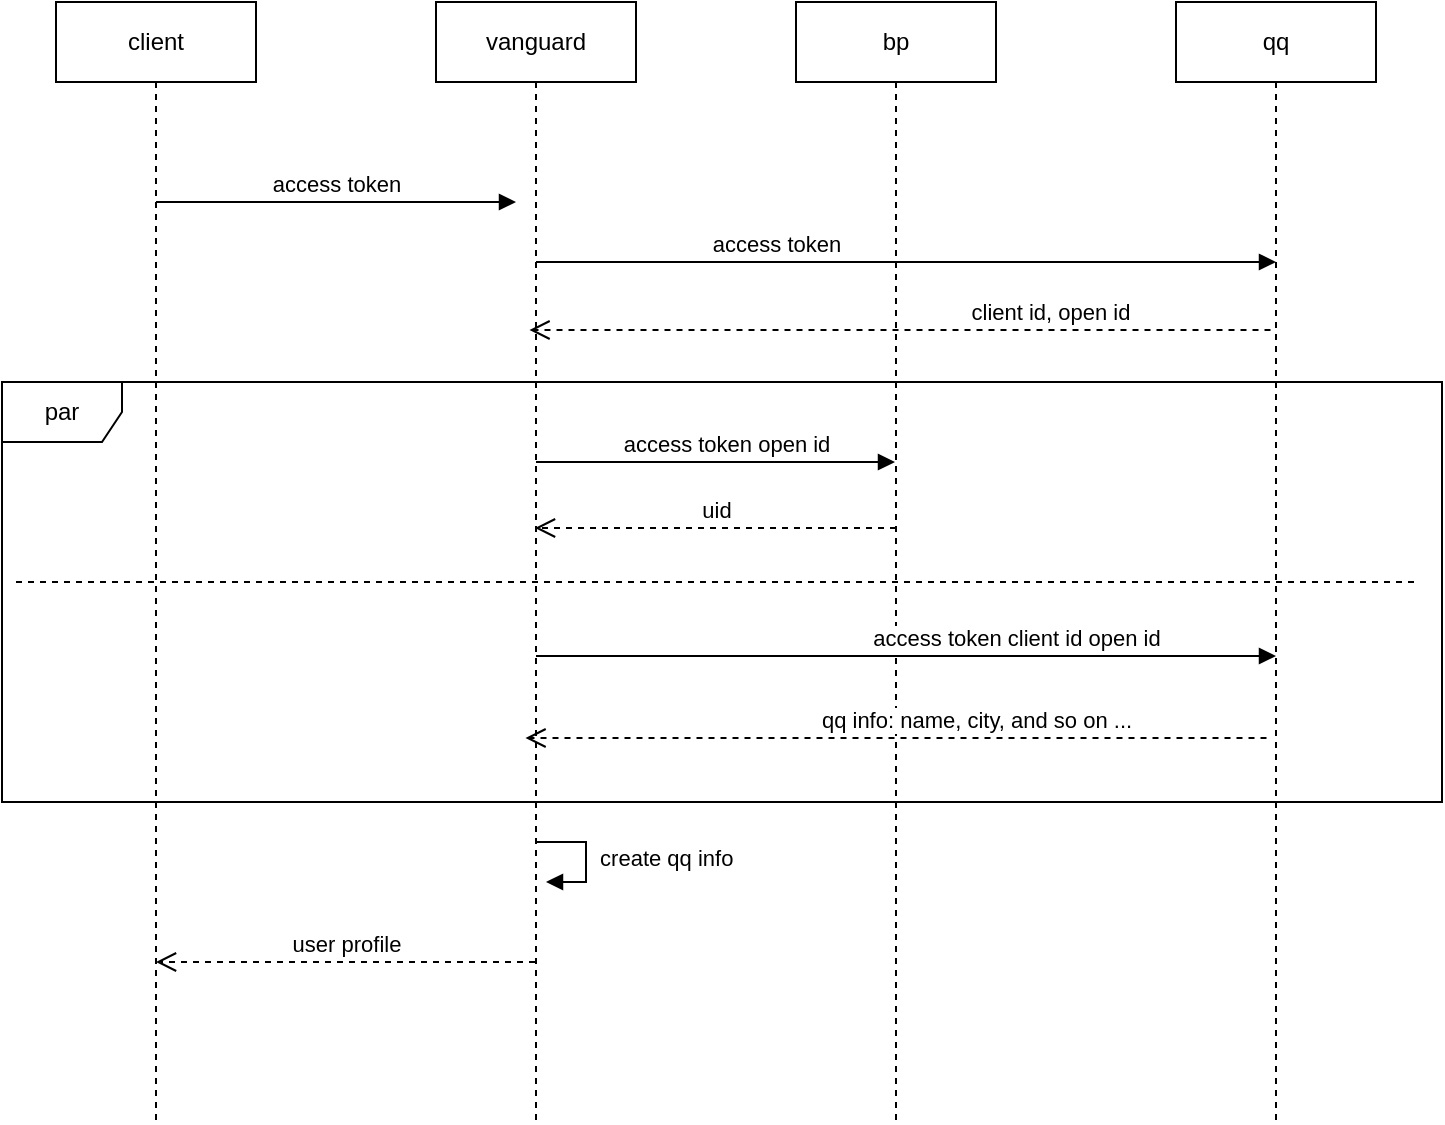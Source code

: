 <mxfile version="12.4.3" type="github" pages="1"><diagram id="OP94HLyeyj6_IoWZraF8" name="Page-1"><mxGraphModel dx="946" dy="574" grid="1" gridSize="10" guides="1" tooltips="1" connect="1" arrows="1" fold="1" page="1" pageScale="1" pageWidth="827" pageHeight="1169" math="0" shadow="0"><root><mxCell id="0"/><mxCell id="1" parent="0"/><mxCell id="kjo6jIO6NNA9uo0vnPQA-17" value="par" style="shape=umlFrame;whiteSpace=wrap;html=1;" vertex="1" parent="1"><mxGeometry x="53" y="270" width="720" height="210" as="geometry"/></mxCell><mxCell id="kjo6jIO6NNA9uo0vnPQA-1" value="client" style="shape=umlLifeline;perimeter=lifelinePerimeter;whiteSpace=wrap;html=1;container=1;collapsible=0;recursiveResize=0;outlineConnect=0;" vertex="1" parent="1"><mxGeometry x="80" y="80" width="100" height="560" as="geometry"/></mxCell><mxCell id="kjo6jIO6NNA9uo0vnPQA-9" value="access token" style="html=1;verticalAlign=bottom;endArrow=block;" edge="1" parent="kjo6jIO6NNA9uo0vnPQA-1"><mxGeometry width="80" relative="1" as="geometry"><mxPoint x="50" y="100" as="sourcePoint"/><mxPoint x="230" y="100" as="targetPoint"/></mxGeometry></mxCell><mxCell id="kjo6jIO6NNA9uo0vnPQA-30" value="user profile" style="html=1;verticalAlign=bottom;endArrow=open;dashed=1;endSize=8;" edge="1" parent="kjo6jIO6NNA9uo0vnPQA-1" source="kjo6jIO6NNA9uo0vnPQA-3"><mxGeometry relative="1" as="geometry"><mxPoint x="130" y="480" as="sourcePoint"/><mxPoint x="50" y="480" as="targetPoint"/></mxGeometry></mxCell><mxCell id="kjo6jIO6NNA9uo0vnPQA-2" value="bp" style="shape=umlLifeline;perimeter=lifelinePerimeter;whiteSpace=wrap;html=1;container=1;collapsible=0;recursiveResize=0;outlineConnect=0;" vertex="1" parent="1"><mxGeometry x="450" y="80" width="100" height="560" as="geometry"/></mxCell><mxCell id="kjo6jIO6NNA9uo0vnPQA-3" value="vanguard" style="shape=umlLifeline;perimeter=lifelinePerimeter;whiteSpace=wrap;html=1;container=1;collapsible=0;recursiveResize=0;outlineConnect=0;" vertex="1" parent="1"><mxGeometry x="270" y="80" width="100" height="560" as="geometry"/></mxCell><mxCell id="kjo6jIO6NNA9uo0vnPQA-10" value="access token" style="html=1;verticalAlign=bottom;endArrow=block;" edge="1" parent="kjo6jIO6NNA9uo0vnPQA-3"><mxGeometry x="-0.351" width="80" relative="1" as="geometry"><mxPoint x="50" y="130" as="sourcePoint"/><mxPoint x="420" y="130" as="targetPoint"/><mxPoint as="offset"/></mxGeometry></mxCell><mxCell id="kjo6jIO6NNA9uo0vnPQA-12" value="access token open id" style="html=1;verticalAlign=bottom;endArrow=block;" edge="1" parent="kjo6jIO6NNA9uo0vnPQA-3" target="kjo6jIO6NNA9uo0vnPQA-2"><mxGeometry x="0.059" width="80" relative="1" as="geometry"><mxPoint x="50" y="230" as="sourcePoint"/><mxPoint x="220" y="230" as="targetPoint"/><mxPoint as="offset"/></mxGeometry></mxCell><mxCell id="kjo6jIO6NNA9uo0vnPQA-29" value="&amp;nbsp;create qq info" style="edgeStyle=orthogonalEdgeStyle;html=1;align=left;spacingLeft=2;endArrow=block;rounded=0;entryX=1;entryY=0;" edge="1" parent="kjo6jIO6NNA9uo0vnPQA-3"><mxGeometry relative="1" as="geometry"><mxPoint x="50" y="420" as="sourcePoint"/><Array as="points"><mxPoint x="75" y="420"/></Array><mxPoint x="55" y="440" as="targetPoint"/></mxGeometry></mxCell><mxCell id="kjo6jIO6NNA9uo0vnPQA-4" value="qq" style="shape=umlLifeline;perimeter=lifelinePerimeter;whiteSpace=wrap;html=1;container=1;collapsible=0;recursiveResize=0;outlineConnect=0;" vertex="1" parent="1"><mxGeometry x="640" y="80" width="100" height="560" as="geometry"/></mxCell><mxCell id="kjo6jIO6NNA9uo0vnPQA-11" value="client id, open id" style="html=1;verticalAlign=bottom;endArrow=open;dashed=1;endSize=8;" edge="1" parent="1"><mxGeometry x="-0.406" relative="1" as="geometry"><mxPoint x="687.25" y="244" as="sourcePoint"/><mxPoint x="316.75" y="244" as="targetPoint"/><mxPoint as="offset"/></mxGeometry></mxCell><mxCell id="kjo6jIO6NNA9uo0vnPQA-13" value="uid" style="html=1;verticalAlign=bottom;endArrow=open;dashed=1;endSize=8;" edge="1" parent="1"><mxGeometry relative="1" as="geometry"><mxPoint x="500" y="343" as="sourcePoint"/><mxPoint x="319.5" y="343" as="targetPoint"/></mxGeometry></mxCell><mxCell id="kjo6jIO6NNA9uo0vnPQA-16" value="access token client id open id" style="html=1;verticalAlign=bottom;endArrow=block;" edge="1" parent="1"><mxGeometry x="0.294" width="80" relative="1" as="geometry"><mxPoint x="320" y="407" as="sourcePoint"/><mxPoint x="690" y="407" as="targetPoint"/><mxPoint as="offset"/></mxGeometry></mxCell><mxCell id="kjo6jIO6NNA9uo0vnPQA-23" value="" style="line;strokeWidth=1;fillColor=none;align=left;verticalAlign=middle;spacingTop=-1;spacingLeft=3;spacingRight=3;rotatable=0;labelPosition=right;points=[];portConstraint=eastwest;dashed=1;" vertex="1" parent="1"><mxGeometry x="60" y="366" width="700" height="8" as="geometry"/></mxCell><mxCell id="kjo6jIO6NNA9uo0vnPQA-27" value="qq info: name, city, and so on ..." style="html=1;verticalAlign=bottom;endArrow=open;dashed=1;endSize=8;" edge="1" parent="1"><mxGeometry x="-0.216" relative="1" as="geometry"><mxPoint x="685.25" y="448" as="sourcePoint"/><mxPoint x="314.75" y="448" as="targetPoint"/><mxPoint as="offset"/></mxGeometry></mxCell></root></mxGraphModel></diagram></mxfile>
